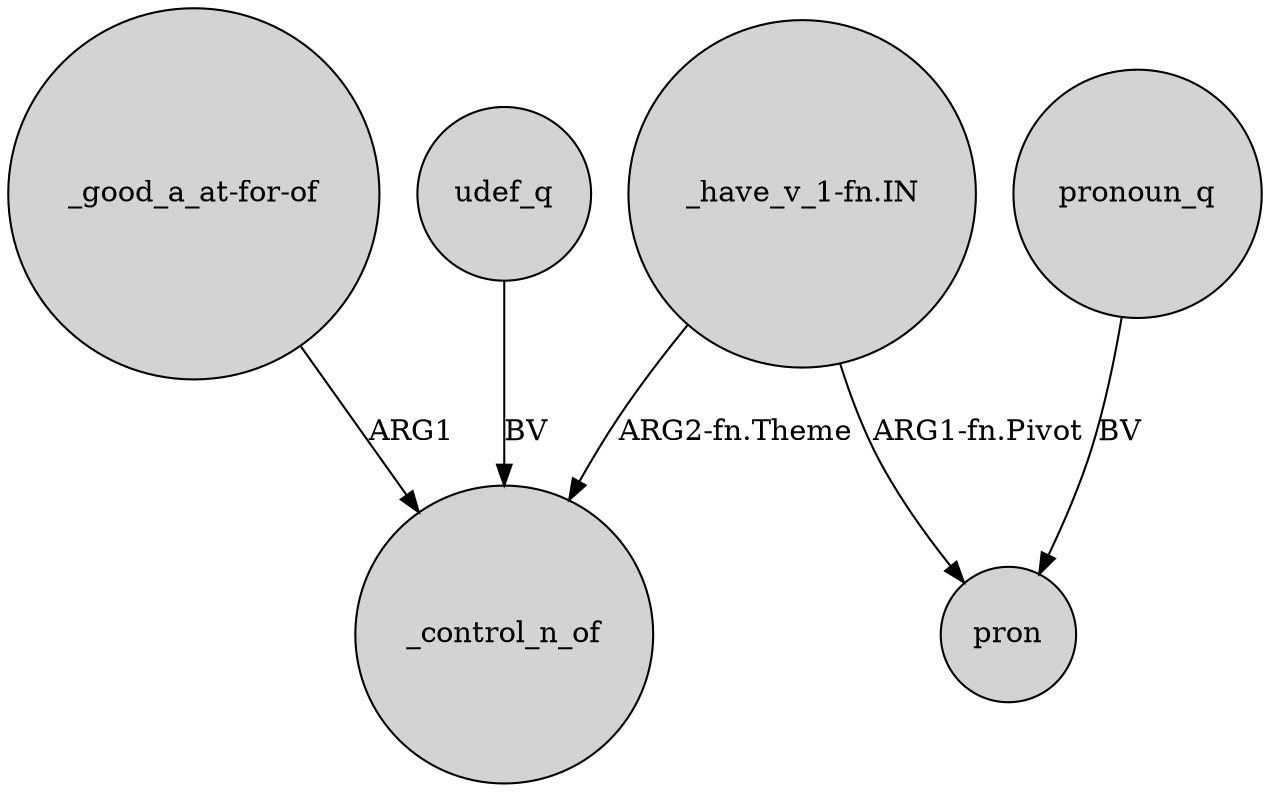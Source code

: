 digraph {
	node [shape=circle style=filled]
	"_good_a_at-for-of" -> _control_n_of [label=ARG1]
	"_have_v_1-fn.IN" -> _control_n_of [label="ARG2-fn.Theme"]
	"_have_v_1-fn.IN" -> pron [label="ARG1-fn.Pivot"]
	udef_q -> _control_n_of [label=BV]
	pronoun_q -> pron [label=BV]
}
